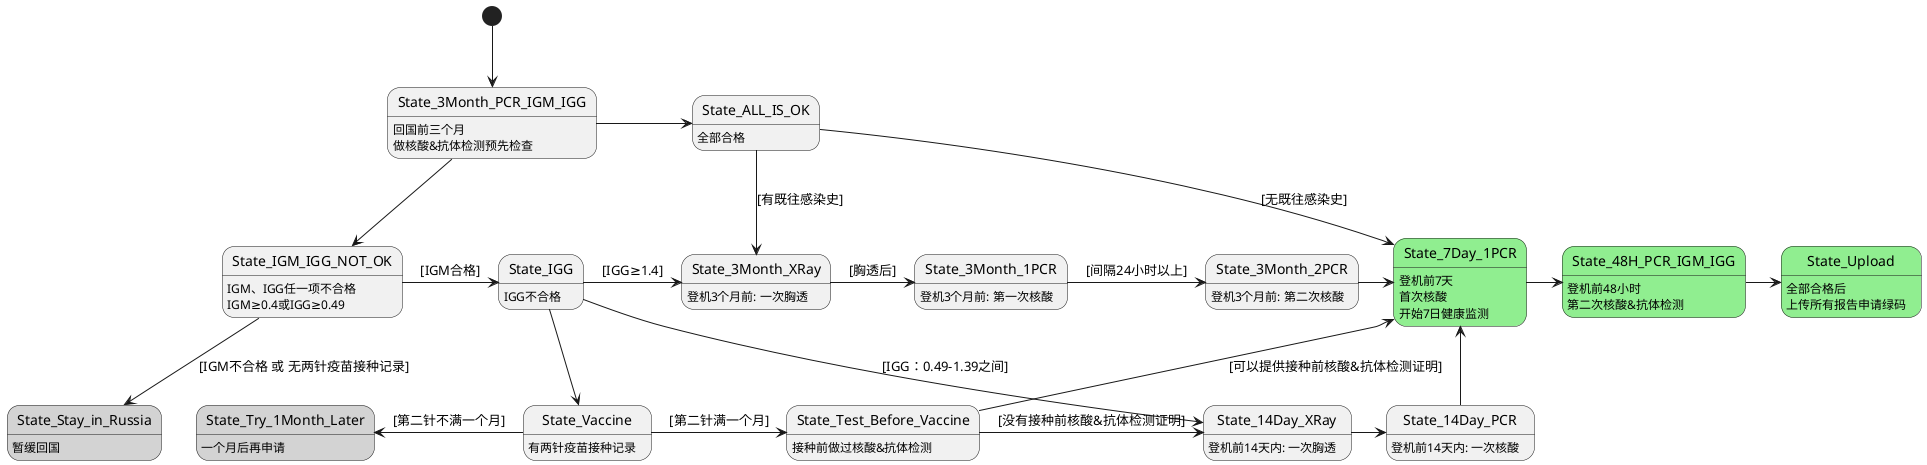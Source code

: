 @startuml
hide empty description

[*] --> State_3Month_PCR_IGM_IGG

State_3Month_PCR_IGM_IGG : 回国前三个月
State_3Month_PCR_IGM_IGG : 做核酸&抗体检测预先检查

State_ALL_IS_OK : 全部合格
State_3Month_PCR_IGM_IGG -> State_ALL_IS_OK

State_7Day_1PCR : 登机前7天
State_7Day_1PCR : 首次核酸
State_7Day_1PCR : 开始7日健康监测
state State_7Day_1PCR #LightGreen
State_ALL_IS_OK -> State_7Day_1PCR : [无既往感染史]

State_48H_PCR_IGM_IGG : 登机前48小时
State_48H_PCR_IGM_IGG : 第二次核酸&抗体检测
state State_48H_PCR_IGM_IGG #LightGreen
State_7Day_1PCR -> State_48H_PCR_IGM_IGG

State_Upload : 全部合格后
State_Upload : 上传所有报告申请绿码
state State_Upload #LightGreen
State_48H_PCR_IGM_IGG -> State_Upload


State_3Month_XRay : 登机3个月前: 一次胸透
State_3Month_1PCR : 登机3个月前: 第一次核酸
State_3Month_2PCR : 登机3个月前: 第二次核酸
State_ALL_IS_OK -down-> State_3Month_XRay : [有既往感染史]
State_3Month_XRay -> State_3Month_1PCR : [胸透后]
State_3Month_1PCR -> State_3Month_2PCR : [间隔24小时以上]
State_3Month_2PCR -> State_7Day_1PCR


State_IGM_IGG_NOT_OK : IGM、IGG任一项不合格
State_IGM_IGG_NOT_OK : IGM≥0.4或IGG≥0.49
State_3Month_PCR_IGM_IGG -down-> State_IGM_IGG_NOT_OK

State_Stay_in_Russia : 暂缓回国
state State_Stay_in_Russia #LightGray
State_IGM_IGG_NOT_OK -down-> State_Stay_in_Russia : [IGM不合格 或 无两针疫苗接种记录]

State_IGG : IGG不合格
State_IGM_IGG_NOT_OK -> State_IGG : [IGM合格]
State_IGG -> State_3Month_XRay : [IGG≥1.4]


State_14Day_XRay : 登机前14天内: 一次胸透
State_IGG -> State_14Day_XRay : [IGG：0.49-1.39之间]

State_14Day_PCR : 登机前14天内: 一次核酸
State_14Day_XRay -> State_14Day_PCR
State_14Day_PCR -down-> State_7Day_1PCR

State_Vaccine : 有两针疫苗接种记录
State_Try_1Month_Later : 一个月后再申请
state State_Try_1Month_Later #LightGray
State_Test_Before_Vaccine : 接种前做过核酸&抗体检测
State_IGG -down-> State_Vaccine
State_Vaccine -left->State_Try_1Month_Later : [第二针不满一个月]
State_Vaccine ->State_Test_Before_Vaccine : [第二针满一个月]
State_Test_Before_Vaccine -up-> State_7Day_1PCR : [可以提供接种前核酸&抗体检测证明]
State_Test_Before_Vaccine -> State_14Day_XRay : [没有接种前核酸&抗体检测证明]
@enduml
